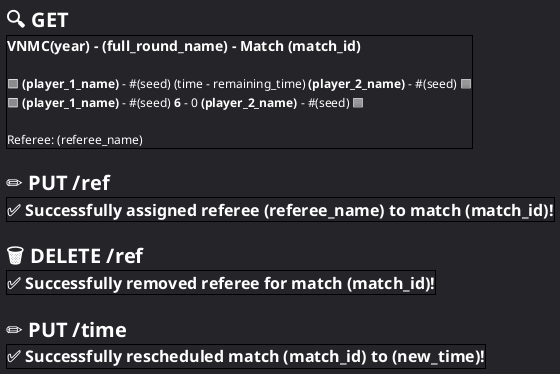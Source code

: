 @startsalt match
	<style>
		saltDiagram {
			BackgroundColor #242429
		}
	</style>
	{
		= <color:#ffffff>🔍 GET
		{+
			<b><color:#ffffff><size:14>VNMC(year) - (full_round_name) - Match (match_id)</b>
			.
			<color:#ffffff>🟥 **(player_1_name)** - #(seed) (time - remaining_time) **(player_2_name)** - #(seed) 🟦
			<color:#ffffff>🟥 **(player_1_name)** - #(seed) **6** - 0 **(player_2_name)** - #(seed) 🟦 /' if match is completed '/
			.
			<color:#ffffff><size:12>Referee: (referee_name)
		}
		.
		= <color:#ffffff>✏️ PUT /ref
		{+
			<b><color:#ffffff><size:16>✅ Successfully assigned referee (referee_name) to match (match_id)!</b>
		}
		.
		= <color:#ffffff>🗑️ DELETE /ref
		{+
			<b><color:#ffffff><size:16>✅ Successfully removed referee for match (match_id)!</b>
		}
		.
		= <color:#ffffff>✏️ PUT /time
		{+
			<b><color:#ffffff><size:16>✅ Successfully rescheduled match (match_id) to (new_time)!</b>
		}
	}
@endsalt